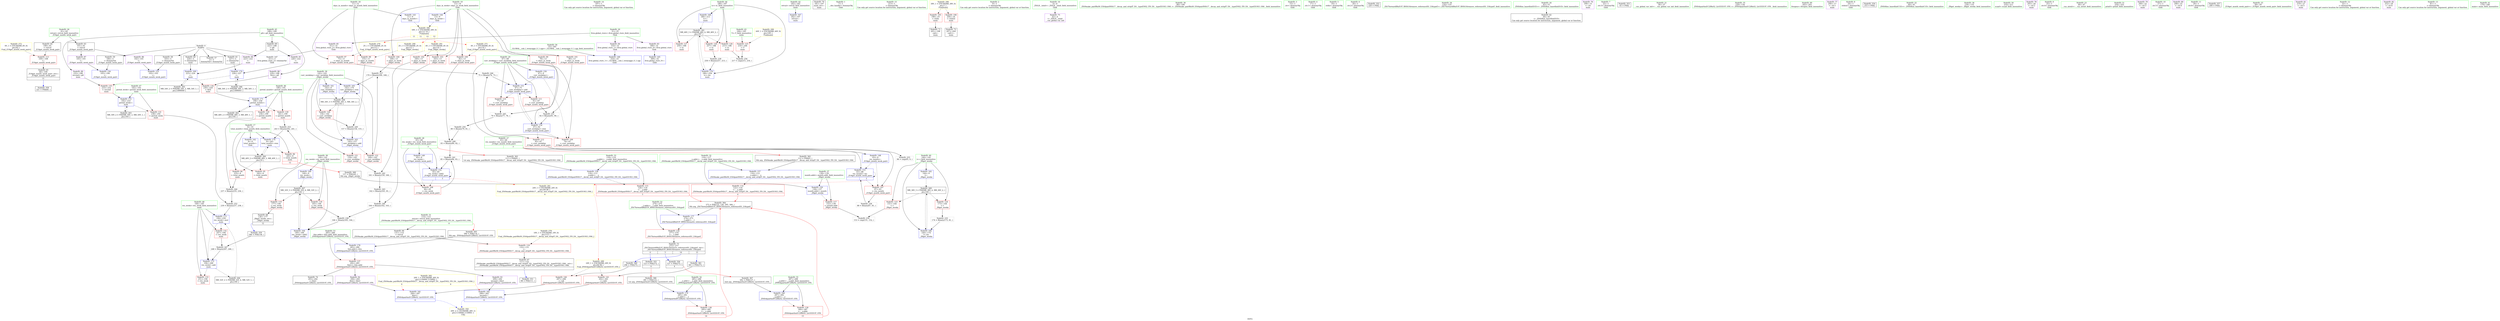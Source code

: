 digraph "SVFG" {
	label="SVFG";

	Node0x564a2f333be0 [shape=record,color=grey,label="{NodeID: 0\nNullPtr}"];
	Node0x564a2f333be0 -> Node0x564a2f354450[style=solid];
	Node0x564a2f333be0 -> Node0x564a2f354550[style=solid];
	Node0x564a2f333be0 -> Node0x564a2f354620[style=solid];
	Node0x564a2f333be0 -> Node0x564a2f3546f0[style=solid];
	Node0x564a2f333be0 -> Node0x564a2f3547c0[style=solid];
	Node0x564a2f333be0 -> Node0x564a2f359f70[style=solid];
	Node0x564a2f36c3c0 [shape=record,color=black,label="{NodeID: 263\nMR_50V_2 = PHI(MR_50V_3, MR_50V_1, )\npts\{193 \}\n}"];
	Node0x564a2f36c3c0 -> Node0x564a2f35b3f0[style=dashed];
	Node0x564a2f35ba70 [shape=record,color=blue,label="{NodeID: 180\n287\<--282\n__y.addr\<--__y\n_ZNSt4pairIxxEC2IRxS2_Lb1EEEOT_OT0_\n}"];
	Node0x564a2f35ba70 -> Node0x564a2f359800[style=dashed];
	Node0x564a2f352cf0 [shape=record,color=red,label="{NodeID: 97\n73\<--11\n\<--days_in_month\n_Z19get_month_week_pairv\n}"];
	Node0x564a2f352cf0 -> Node0x564a2f360c10[style=solid];
	Node0x564a2f350d50 [shape=record,color=green,label="{NodeID: 14\n197\<--1\n\<--dummyObj\nCan only get source location for instruction, argument, global var or function.}"];
	Node0x564a2f383750 [shape=record,color=black,label="{NodeID: 360\n296 = PHI(272, )\n}"];
	Node0x564a2f383750 -> Node0x564a2f3598d0[style=solid];
	Node0x564a2f353850 [shape=record,color=red,label="{NodeID: 111\n91\<--67\n\<--curr_weekday\n_Z19get_month_week_pairv\n}"];
	Node0x564a2f353850 -> Node0x564a2f361390[style=solid];
	Node0x564a2f351af0 [shape=record,color=green,label="{NodeID: 28\n65\<--66\nres_week\<--res_week_field_insensitive\n_Z19get_month_week_pairv\n|{|<s3>3}}"];
	Node0x564a2f351af0 -> Node0x564a2f3535e0[style=solid];
	Node0x564a2f351af0 -> Node0x564a2f35a140[style=solid];
	Node0x564a2f351af0 -> Node0x564a2f35a3b0[style=solid];
	Node0x564a2f351af0:s3 -> Node0x564a2f383b10[style=solid,color=red];
	Node0x564a2f370ad0 [shape=record,color=yellow,style=double,label="{NodeID: 291\n4V_1 = ENCHI(MR_4V_0)\npts\{14 \}\nFun[_Z8get_weekx]}"];
	Node0x564a2f370ad0 -> Node0x564a2f353100[style=dashed];
	Node0x564a2f370ad0 -> Node0x564a2f3531d0[style=dashed];
	Node0x564a2f370ad0 -> Node0x564a2f3532a0[style=dashed];
	Node0x564a2f358ca0 [shape=record,color=red,label="{NodeID: 125\n216\<--184\n\<--T\nmain\n}"];
	Node0x564a2f358ca0 -> Node0x564a2f361b10[style=solid];
	Node0x564a2f352740 [shape=record,color=green,label="{NodeID: 42\n182\<--183\nretval\<--retval_field_insensitive\nmain\n}"];
	Node0x564a2f352740 -> Node0x564a2f35afe0[style=solid];
	Node0x564a2f359800 [shape=record,color=red,label="{NodeID: 139\n300\<--287\n\<--__y.addr\n_ZNSt4pairIxxEC2IRxS2_Lb1EEEOT_OT0_\n|{<s0>15}}"];
	Node0x564a2f359800:s0 -> Node0x564a2f383c50[style=solid,color=red];
	Node0x564a2f354350 [shape=record,color=green,label="{NodeID: 56\n33\<--305\n_GLOBAL__sub_I_wooyaggo_0_1.cpp\<--_GLOBAL__sub_I_wooyaggo_0_1.cpp_field_insensitive\n}"];
	Node0x564a2f354350 -> Node0x564a2f359e70[style=solid];
	Node0x564a2f35fd10 [shape=record,color=grey,label="{NodeID: 236\n88 = Binary(87, 81, )\n}"];
	Node0x564a2f35fd10 -> Node0x564a2f35a480[style=solid];
	Node0x564a2f35a480 [shape=record,color=blue,label="{NodeID: 153\n63\<--88\nres_month\<--inc\n_Z19get_month_week_pairv\n|{|<s2>3}}"];
	Node0x564a2f35a480 -> Node0x564a2f353510[style=dashed];
	Node0x564a2f35a480 -> Node0x564a2f35a480[style=dashed];
	Node0x564a2f35a480:s2 -> Node0x564a2f370180[style=dashed,color=red];
	Node0x564a2f354f40 [shape=record,color=black,label="{NodeID: 70\n181\<--197\nmain_ret\<--\nmain\n}"];
	Node0x564a2f361210 [shape=record,color=grey,label="{NodeID: 250\n80 = Binary(79, 81, )\n}"];
	Node0x564a2f361210 -> Node0x564a2f360f10[style=solid];
	Node0x564a2f35afe0 [shape=record,color=blue,label="{NodeID: 167\n182\<--197\nretval\<--\nmain\n}"];
	Node0x564a2f355ad0 [shape=record,color=purple,label="{NodeID: 84\n310\<--31\nllvm.global_ctors_1\<--llvm.global_ctors\nGlob }"];
	Node0x564a2f355ad0 -> Node0x564a2f359e70[style=solid];
	Node0x564a2f342770 [shape=record,color=green,label="{NodeID: 1\n7\<--1\n__dso_handle\<--dummyObj\nGlob }"];
	Node0x564a2f36c8c0 [shape=record,color=black,label="{NodeID: 264\nMR_52V_2 = PHI(MR_52V_4, MR_52V_1, )\npts\{195 \}\n}"];
	Node0x564a2f36c8c0 -> Node0x564a2f35b4c0[style=dashed];
	Node0x564a2f35bb40 [shape=record,color=blue,label="{NodeID: 181\n294\<--297\nfirst\<--\n_ZNSt4pairIxxEC2IRxS2_Lb1EEEOT_OT0_\n|{<s0>6}}"];
	Node0x564a2f35bb40:s0 -> Node0x564a2f374bd0[style=dashed,color=blue];
	Node0x564a2f352dc0 [shape=record,color=red,label="{NodeID: 98\n155\<--11\n\<--days_in_month\n_Z8get_weekx\n}"];
	Node0x564a2f352dc0 -> Node0x564a2f361090[style=solid];
	Node0x564a2f350e50 [shape=record,color=green,label="{NodeID: 15\n213\<--1\n\<--dummyObj\nCan only get source location for instruction, argument, global var or function.}"];
	Node0x564a2f383890 [shape=record,color=black,label="{NodeID: 361\n301 = PHI(272, )\n}"];
	Node0x564a2f383890 -> Node0x564a2f3599a0[style=solid];
	Node0x564a2f36feb0 [shape=record,color=yellow,style=double,label="{NodeID: 278\n18V_1 = ENCHI(MR_18V_0)\npts\{115 \}\nFun[_ZSt9make_pairIRxS0_ESt4pairINSt17__decay_and_stripIT_E6__typeENS2_IT0_E6__typeEEOS3_OS6_]}"];
	Node0x564a2f36feb0 -> Node0x564a2f358550[style=dashed];
	Node0x564a2f353920 [shape=record,color=red,label="{NodeID: 112\n95\<--67\n\<--curr_weekday\n_Z19get_month_week_pairv\n}"];
	Node0x564a2f353920 -> Node0x564a2f361990[style=solid];
	Node0x564a2f351bc0 [shape=record,color=green,label="{NodeID: 29\n67\<--68\ncurr_weekday\<--curr_weekday_field_insensitive\n_Z19get_month_week_pairv\n}"];
	Node0x564a2f351bc0 -> Node0x564a2f3536b0[style=solid];
	Node0x564a2f351bc0 -> Node0x564a2f353780[style=solid];
	Node0x564a2f351bc0 -> Node0x564a2f353850[style=solid];
	Node0x564a2f351bc0 -> Node0x564a2f353920[style=solid];
	Node0x564a2f351bc0 -> Node0x564a2f35a210[style=solid];
	Node0x564a2f351bc0 -> Node0x564a2f35a2e0[style=solid];
	Node0x564a2f351bc0 -> Node0x564a2f35a550[style=solid];
	Node0x564a2f358d70 [shape=record,color=red,label="{NodeID: 126\n215\<--186\n\<--tc\nmain\n}"];
	Node0x564a2f358d70 -> Node0x564a2f361b10[style=solid];
	Node0x564a2f352810 [shape=record,color=green,label="{NodeID: 43\n184\<--185\nT\<--T_field_insensitive\nmain\n}"];
	Node0x564a2f352810 -> Node0x564a2f358ca0[style=solid];
	Node0x564a2f371820 [shape=record,color=yellow,style=double,label="{NodeID: 306\n58V_1 = ENCHI(MR_58V_0)\npts\{12 14 \}\nFun[main]|{<s0>11|<s1>11|<s2>12|<s3>12}}"];
	Node0x564a2f371820:s0 -> Node0x564a2f208060[style=dashed,color=red];
	Node0x564a2f371820:s1 -> Node0x564a2f208110[style=dashed,color=red];
	Node0x564a2f371820:s2 -> Node0x564a2f3709c0[style=dashed,color=red];
	Node0x564a2f371820:s3 -> Node0x564a2f370ad0[style=dashed,color=red];
	Node0x564a2f3598d0 [shape=record,color=red,label="{NodeID: 140\n297\<--296\n\<--call\n_ZNSt4pairIxxEC2IRxS2_Lb1EEEOT_OT0_\n}"];
	Node0x564a2f3598d0 -> Node0x564a2f35bb40[style=solid];
	Node0x564a2f354450 [shape=record,color=black,label="{NodeID: 57\n2\<--3\ndummyVal\<--dummyVal\n}"];
	Node0x564a2f35fe90 [shape=record,color=grey,label="{NodeID: 237\n170 = Binary(169, 168, )\n}"];
	Node0x564a2f35fe90 -> Node0x564a2f35ae40[style=solid];
	Node0x564a2f35a550 [shape=record,color=blue,label="{NodeID: 154\n67\<--92\ncurr_weekday\<--rem\n_Z19get_month_week_pairv\n}"];
	Node0x564a2f35a550 -> Node0x564a2f3536b0[style=dashed];
	Node0x564a2f35a550 -> Node0x564a2f353920[style=dashed];
	Node0x564a2f35a550 -> Node0x564a2f35a2e0[style=dashed];
	Node0x564a2f355010 [shape=record,color=black,label="{NodeID: 71\n201\<--198\ncall\<--\nmain\n}"];
	Node0x564a2f361390 [shape=record,color=grey,label="{NodeID: 251\n92 = Binary(91, 90, )\n}"];
	Node0x564a2f361390 -> Node0x564a2f35a550[style=solid];
	Node0x564a2f35b0b0 [shape=record,color=blue,label="{NodeID: 168\n186\<--213\ntc\<--\nmain\n}"];
	Node0x564a2f35b0b0 -> Node0x564a2f36b9c0[style=dashed];
	Node0x564a2f355bd0 [shape=record,color=purple,label="{NodeID: 85\n311\<--31\nllvm.global_ctors_2\<--llvm.global_ctors\nGlob }"];
	Node0x564a2f355bd0 -> Node0x564a2f359f70[style=solid];
	Node0x564a2f342800 [shape=record,color=green,label="{NodeID: 2\n9\<--1\n\<--dummyObj\nCan only get source location for instruction, argument, global var or function.}"];
	Node0x564a2f36cdc0 [shape=record,color=black,label="{NodeID: 265\nMR_54V_2 = PHI(MR_54V_3, MR_54V_1, )\npts\{1890000 \}\n}"];
	Node0x564a2f36cdc0 -> Node0x564a2f35b180[style=dashed];
	Node0x564a2f35bc10 [shape=record,color=blue,label="{NodeID: 182\n299\<--302\nsecond\<--\n_ZNSt4pairIxxEC2IRxS2_Lb1EEEOT_OT0_\n|{<s0>6}}"];
	Node0x564a2f35bc10:s0 -> Node0x564a2f374bd0[style=dashed,color=blue];
	Node0x564a2f352e90 [shape=record,color=red,label="{NodeID: 99\n78\<--13\n\<--days_in_week\n_Z19get_month_week_pairv\n}"];
	Node0x564a2f352e90 -> Node0x564a2f360a90[style=solid];
	Node0x564a2f350f50 [shape=record,color=green,label="{NodeID: 16\n4\<--6\n_ZStL8__ioinit\<--_ZStL8__ioinit_field_insensitive\nGlob }"];
	Node0x564a2f350f50 -> Node0x564a2f355350[style=solid];
	Node0x564a2f3839d0 [shape=record,color=black,label="{NodeID: 362\n112 = PHI(63, )\n0th arg _ZSt9make_pairIRxS0_ESt4pairINSt17__decay_and_stripIT_E6__typeENS2_IT0_E6__typeEEOS3_OS6_ }"];
	Node0x564a2f3839d0 -> Node0x564a2f35a7c0[style=solid];
	Node0x564a2f3539f0 [shape=record,color=red,label="{NodeID: 113\n109\<--108\n\<--\n_Z19get_month_week_pairv\n}"];
	Node0x564a2f3539f0 -> Node0x564a2f354b30[style=solid];
	Node0x564a2f351c90 [shape=record,color=green,label="{NodeID: 30\n99\<--100\n_ZSt9make_pairIRxS0_ESt4pairINSt17__decay_and_stripIT_E6__typeENS2_IT0_E6__typeEEOS3_OS6_\<--_ZSt9make_pairIRxS0_ESt4pairINSt17__decay_and_stripIT_E6__typeENS2_IT0_E6__typeEEOS3_OS6__field_insensitive\n}"];
	Node0x564a2f358e40 [shape=record,color=red,label="{NodeID: 127\n250\<--186\n\<--tc\nmain\n}"];
	Node0x564a2f3528e0 [shape=record,color=green,label="{NodeID: 44\n186\<--187\ntc\<--tc_field_insensitive\nmain\n}"];
	Node0x564a2f3528e0 -> Node0x564a2f358d70[style=solid];
	Node0x564a2f3528e0 -> Node0x564a2f358e40[style=solid];
	Node0x564a2f3528e0 -> Node0x564a2f358f10[style=solid];
	Node0x564a2f3528e0 -> Node0x564a2f35b0b0[style=solid];
	Node0x564a2f3528e0 -> Node0x564a2f35b730[style=solid];
	Node0x564a2f3599a0 [shape=record,color=red,label="{NodeID: 141\n302\<--301\n\<--call2\n_ZNSt4pairIxxEC2IRxS2_Lb1EEEOT_OT0_\n}"];
	Node0x564a2f3599a0 -> Node0x564a2f35bc10[style=solid];
	Node0x564a2f354550 [shape=record,color=black,label="{NodeID: 58\n103\<--3\n\<--dummyVal\n_Z19get_month_week_pairv\n}"];
	Node0x564a2f354550 -> Node0x564a2f35a620[style=solid];
	Node0x564a2f360010 [shape=record,color=grey,label="{NodeID: 238\n166 = Binary(165, 164, )\n}"];
	Node0x564a2f360010 -> Node0x564a2f35ad70[style=solid];
	Node0x564a2f35a620 [shape=record,color=blue,label="{NodeID: 155\n102\<--103\n\<--\n_Z19get_month_week_pairv\n}"];
	Node0x564a2f3550e0 [shape=record,color=black,label="{NodeID: 72\n207\<--204\ncall1\<--\nmain\n}"];
	Node0x564a2f361510 [shape=record,color=grey,label="{NodeID: 252\n239 = Binary(237, 238, )\n}"];
	Node0x564a2f361510 -> Node0x564a2f35b4c0[style=solid];
	Node0x564a2f35b180 [shape=record,color=blue,label="{NodeID: 169\n223\<--224\n\<--\nmain\n}"];
	Node0x564a2f35b180 -> Node0x564a2f3593f0[style=dashed];
	Node0x564a2f35b180 -> Node0x564a2f36cdc0[style=dashed];
	Node0x564a2f355cd0 [shape=record,color=purple,label="{NodeID: 86\n102\<--101\n\<--\n_Z19get_month_week_pairv\n}"];
	Node0x564a2f355cd0 -> Node0x564a2f35a620[style=solid];
	Node0x564a2f342430 [shape=record,color=green,label="{NodeID: 3\n15\<--1\n.str\<--dummyObj\nGlob }"];
	Node0x564a2f36d2c0 [shape=record,color=black,label="{NodeID: 266\nMR_56V_2 = PHI(MR_56V_3, MR_56V_1, )\npts\{1890001 \}\n}"];
	Node0x564a2f36d2c0 -> Node0x564a2f35b250[style=dashed];
	Node0x564a2f352f60 [shape=record,color=red,label="{NodeID: 100\n82\<--13\n\<--days_in_week\n_Z19get_month_week_pairv\n}"];
	Node0x564a2f352f60 -> Node0x564a2f360f10[style=solid];
	Node0x564a2f351050 [shape=record,color=green,label="{NodeID: 17\n8\<--10\ntotal_month\<--total_month_field_insensitive\nGlob }"];
	Node0x564a2f351050 -> Node0x564a2f356350[style=solid];
	Node0x564a2f351050 -> Node0x564a2f356420[style=solid];
	Node0x564a2f351050 -> Node0x564a2f352c20[style=solid];
	Node0x564a2f351050 -> Node0x564a2f359a70[style=solid];
	Node0x564a2f351050 -> Node0x564a2f35b590[style=solid];
	Node0x564a2f383b10 [shape=record,color=black,label="{NodeID: 363\n113 = PHI(65, )\n1st arg _ZSt9make_pairIRxS0_ESt4pairINSt17__decay_and_stripIT_E6__typeENS2_IT0_E6__typeEEOS3_OS6_ }"];
	Node0x564a2f383b10 -> Node0x564a2f35a890[style=solid];
	Node0x564a2f353ac0 [shape=record,color=red,label="{NodeID: 114\n122\<--116\n\<--__x.addr\n_ZSt9make_pairIRxS0_ESt4pairINSt17__decay_and_stripIT_E6__typeENS2_IT0_E6__typeEEOS3_OS6_\n|{<s0>4}}"];
	Node0x564a2f353ac0:s0 -> Node0x564a2f383c50[style=solid,color=red];
	Node0x564a2f351d90 [shape=record,color=green,label="{NodeID: 31\n114\<--115\nretval\<--retval_field_insensitive\n_ZSt9make_pairIRxS0_ESt4pairINSt17__decay_and_stripIT_E6__typeENS2_IT0_E6__typeEEOS3_OS6_\n|{|<s1>6}}"];
	Node0x564a2f351d90 -> Node0x564a2f354c00[style=solid];
	Node0x564a2f351d90:s1 -> Node0x564a2f384000[style=solid,color=red];
	Node0x564a2f358f10 [shape=record,color=red,label="{NodeID: 128\n257\<--186\n\<--tc\nmain\n}"];
	Node0x564a2f358f10 -> Node0x564a2f360190[style=solid];
	Node0x564a2f3529b0 [shape=record,color=green,label="{NodeID: 45\n188\<--189\npll\<--pll_field_insensitive\nmain\n}"];
	Node0x564a2f3529b0 -> Node0x564a2f354e70[style=solid];
	Node0x564a2f3529b0 -> Node0x564a2f355e70[style=solid];
	Node0x564a2f3529b0 -> Node0x564a2f355f40[style=solid];
	Node0x564a2f359a70 [shape=record,color=blue,label="{NodeID: 142\n8\<--9\ntotal_month\<--\nGlob }"];
	Node0x564a2f359a70 -> Node0x564a2f36b4c0[style=dashed];
	Node0x564a2f354620 [shape=record,color=black,label="{NodeID: 59\n106\<--3\n\<--dummyVal\n_Z19get_month_week_pairv\n}"];
	Node0x564a2f354620 -> Node0x564a2f35a6f0[style=solid];
	Node0x564a2f360190 [shape=record,color=grey,label="{NodeID: 239\n258 = Binary(257, 213, )\n}"];
	Node0x564a2f360190 -> Node0x564a2f35b730[style=solid];
	Node0x564a2f35a6f0 [shape=record,color=blue,label="{NodeID: 156\n105\<--106\n\<--\n_Z19get_month_week_pairv\n}"];
	Node0x564a2f3551b0 [shape=record,color=black,label="{NodeID: 73\n272\<--277\n_ZSt7forwardIRxEOT_RNSt16remove_referenceIS1_E4typeE_ret\<--\n_ZSt7forwardIRxEOT_RNSt16remove_referenceIS1_E4typeE\n|{<s0>4|<s1>5|<s2>14|<s3>15}}"];
	Node0x564a2f3551b0:s0 -> Node0x564a2f3830a0[style=solid,color=blue];
	Node0x564a2f3551b0:s1 -> Node0x564a2f383290[style=solid,color=blue];
	Node0x564a2f3551b0:s2 -> Node0x564a2f383750[style=solid,color=blue];
	Node0x564a2f3551b0:s3 -> Node0x564a2f383890[style=solid,color=blue];
	Node0x564a2f361690 [shape=record,color=grey,label="{NodeID: 253\n243 = Binary(242, 241, )\n}"];
	Node0x564a2f361690 -> Node0x564a2f35b590[style=solid];
	Node0x564a2f35b250 [shape=record,color=blue,label="{NodeID: 170\n226\<--227\n\<--\nmain\n}"];
	Node0x564a2f35b250 -> Node0x564a2f3594c0[style=dashed];
	Node0x564a2f35b250 -> Node0x564a2f36d2c0[style=dashed];
	Node0x564a2f355da0 [shape=record,color=purple,label="{NodeID: 87\n105\<--101\n\<--\n_Z19get_month_week_pairv\n}"];
	Node0x564a2f355da0 -> Node0x564a2f35a6f0[style=solid];
	Node0x564a2f3424c0 [shape=record,color=green,label="{NodeID: 4\n17\<--1\n.str.1\<--dummyObj\nGlob }"];
	Node0x564a2f374bd0 [shape=record,color=yellow,style=double,label="{NodeID: 350\n26V_2 = CSCHI(MR_26V_1)\npts\{1150000 1150001 \}\nCS[]}"];
	Node0x564a2f36d7c0 [shape=record,color=black,label="{NodeID: 267\nMR_32V_3 = PHI(MR_32V_4, MR_32V_2, )\npts\{141 \}\n}"];
	Node0x564a2f36d7c0 -> Node0x564a2f3586f0[style=dashed];
	Node0x564a2f36d7c0 -> Node0x564a2f3587c0[style=dashed];
	Node0x564a2f36d7c0 -> Node0x564a2f35ad70[style=dashed];
	Node0x564a2f353030 [shape=record,color=red,label="{NodeID: 101\n90\<--13\n\<--days_in_week\n_Z19get_month_week_pairv\n}"];
	Node0x564a2f353030 -> Node0x564a2f361390[style=solid];
	Node0x564a2f351150 [shape=record,color=green,label="{NodeID: 18\n11\<--12\ndays_in_month\<--days_in_month_field_insensitive\nGlob }"];
	Node0x564a2f351150 -> Node0x564a2f352cf0[style=solid];
	Node0x564a2f351150 -> Node0x564a2f352dc0[style=solid];
	Node0x564a2f351150 -> Node0x564a2f359b70[style=solid];
	Node0x564a2f383c50 [shape=record,color=black,label="{NodeID: 364\n273 = PHI(122, 126, 295, 300, )\n0th arg _ZSt7forwardIRxEOT_RNSt16remove_referenceIS1_E4typeE }"];
	Node0x564a2f383c50 -> Node0x564a2f35b800[style=solid];
	Node0x564a2f370180 [shape=record,color=yellow,style=double,label="{NodeID: 281\n24V_1 = ENCHI(MR_24V_0)\npts\{64 66 \}\nFun[_ZSt9make_pairIRxS0_ESt4pairINSt17__decay_and_stripIT_E6__typeENS2_IT0_E6__typeEEOS3_OS6_]|{<s0>6}}"];
	Node0x564a2f370180:s0 -> Node0x564a2f3708e0[style=dashed,color=red];
	Node0x564a2f353b90 [shape=record,color=red,label="{NodeID: 115\n126\<--118\n\<--__y.addr\n_ZSt9make_pairIRxS0_ESt4pairINSt17__decay_and_stripIT_E6__typeENS2_IT0_E6__typeEEOS3_OS6_\n|{<s0>5}}"];
	Node0x564a2f353b90:s0 -> Node0x564a2f383c50[style=solid,color=red];
	Node0x564a2f351e60 [shape=record,color=green,label="{NodeID: 32\n116\<--117\n__x.addr\<--__x.addr_field_insensitive\n_ZSt9make_pairIRxS0_ESt4pairINSt17__decay_and_stripIT_E6__typeENS2_IT0_E6__typeEEOS3_OS6_\n}"];
	Node0x564a2f351e60 -> Node0x564a2f353ac0[style=solid];
	Node0x564a2f351e60 -> Node0x564a2f35a7c0[style=solid];
	Node0x564a2f358fe0 [shape=record,color=red,label="{NodeID: 129\n236\<--190\n\<--period_month\nmain\n}"];
	Node0x564a2f358fe0 -> Node0x564a2f360910[style=solid];
	Node0x564a2f352a80 [shape=record,color=green,label="{NodeID: 46\n190\<--191\nperiod_month\<--period_month_field_insensitive\nmain\n}"];
	Node0x564a2f352a80 -> Node0x564a2f358fe0[style=solid];
	Node0x564a2f352a80 -> Node0x564a2f3590b0[style=solid];
	Node0x564a2f352a80 -> Node0x564a2f35b320[style=solid];
	Node0x564a2f359b70 [shape=record,color=blue,label="{NodeID: 143\n11\<--9\ndays_in_month\<--\nGlob }"];
	Node0x564a2f359b70 -> Node0x564a2f371820[style=dashed];
	Node0x564a2f3546f0 [shape=record,color=black,label="{NodeID: 60\n224\<--3\n\<--dummyVal\nmain\n}"];
	Node0x564a2f3546f0 -> Node0x564a2f35b180[style=solid];
	Node0x564a2f360310 [shape=record,color=grey,label="{NodeID: 240\n164 = Binary(162, 163, )\n}"];
	Node0x564a2f360310 -> Node0x564a2f360010[style=solid];
	Node0x564a2f35a7c0 [shape=record,color=blue,label="{NodeID: 157\n116\<--112\n__x.addr\<--__x\n_ZSt9make_pairIRxS0_ESt4pairINSt17__decay_and_stripIT_E6__typeENS2_IT0_E6__typeEEOS3_OS6_\n}"];
	Node0x564a2f35a7c0 -> Node0x564a2f353ac0[style=dashed];
	Node0x564a2f355280 [shape=record,color=black,label="{NodeID: 74\n293\<--292\n\<--this1\n_ZNSt4pairIxxEC2IRxS2_Lb1EEEOT_OT0_\n}"];
	Node0x564a2f361810 [shape=record,color=grey,label="{NodeID: 254\n153 = cmp(151, 152, )\n}"];
	Node0x564a2f35b320 [shape=record,color=blue,label="{NodeID: 171\n190\<--230\nperiod_month\<--\nmain\n}"];
	Node0x564a2f35b320 -> Node0x564a2f358fe0[style=dashed];
	Node0x564a2f35b320 -> Node0x564a2f3590b0[style=dashed];
	Node0x564a2f35b320 -> Node0x564a2f36bec0[style=dashed];
	Node0x564a2f355e70 [shape=record,color=purple,label="{NodeID: 88\n229\<--188\nfirst\<--pll\nmain\n}"];
	Node0x564a2f355e70 -> Node0x564a2f3593f0[style=solid];
	Node0x564a2f34ff40 [shape=record,color=green,label="{NodeID: 5\n19\<--1\nstdin\<--dummyObj\nGlob }"];
	Node0x564a2f381500 [shape=record,color=black,label="{NodeID: 351\n98 = PHI(111, )\n}"];
	Node0x564a2f36dcc0 [shape=record,color=black,label="{NodeID: 268\nMR_34V_3 = PHI(MR_34V_5, MR_34V_2, )\npts\{143 \}\n}"];
	Node0x564a2f36dcc0 -> Node0x564a2f358890[style=dashed];
	Node0x564a2f36dcc0 -> Node0x564a2f35aca0[style=dashed];
	Node0x564a2f353100 [shape=record,color=red,label="{NodeID: 102\n160\<--13\n\<--days_in_week\n_Z8get_weekx\n}"];
	Node0x564a2f353100 -> Node0x564a2f360610[style=solid];
	Node0x564a2f351250 [shape=record,color=green,label="{NodeID: 19\n13\<--14\ndays_in_week\<--days_in_week_field_insensitive\nGlob }"];
	Node0x564a2f351250 -> Node0x564a2f352e90[style=solid];
	Node0x564a2f351250 -> Node0x564a2f352f60[style=solid];
	Node0x564a2f351250 -> Node0x564a2f353030[style=solid];
	Node0x564a2f351250 -> Node0x564a2f353100[style=solid];
	Node0x564a2f351250 -> Node0x564a2f3531d0[style=solid];
	Node0x564a2f351250 -> Node0x564a2f3532a0[style=solid];
	Node0x564a2f351250 -> Node0x564a2f359c70[style=solid];
	Node0x564a2f384000 [shape=record,color=black,label="{NodeID: 365\n280 = PHI(114, )\n0th arg _ZNSt4pairIxxEC2IRxS2_Lb1EEEOT_OT0_ }"];
	Node0x564a2f384000 -> Node0x564a2f35b8d0[style=solid];
	Node0x564a2f370260 [shape=record,color=yellow,style=double,label="{NodeID: 282\n26V_1 = ENCHI(MR_26V_0)\npts\{1150000 1150001 \}\nFun[_ZSt9make_pairIRxS0_ESt4pairINSt17__decay_and_stripIT_E6__typeENS2_IT0_E6__typeEEOS3_OS6_]|{<s0>6|<s1>6}}"];
	Node0x564a2f370260:s0 -> Node0x564a2f35bb40[style=dashed,color=red];
	Node0x564a2f370260:s1 -> Node0x564a2f35bc10[style=dashed,color=red];
	Node0x564a2f358550 [shape=record,color=red,label="{NodeID: 116\n132\<--131\n\<--\n_ZSt9make_pairIRxS0_ESt4pairINSt17__decay_and_stripIT_E6__typeENS2_IT0_E6__typeEEOS3_OS6_\n}"];
	Node0x564a2f358550 -> Node0x564a2f354cd0[style=solid];
	Node0x564a2f351f30 [shape=record,color=green,label="{NodeID: 33\n118\<--119\n__y.addr\<--__y.addr_field_insensitive\n_ZSt9make_pairIRxS0_ESt4pairINSt17__decay_and_stripIT_E6__typeENS2_IT0_E6__typeEEOS3_OS6_\n}"];
	Node0x564a2f351f30 -> Node0x564a2f353b90[style=solid];
	Node0x564a2f351f30 -> Node0x564a2f35a890[style=solid];
	Node0x564a2f370f30 [shape=record,color=yellow,style=double,label="{NodeID: 296\n38V_1 = ENCHI(MR_38V_0)\npts\{1 \}\nFun[main]}"];
	Node0x564a2f370f30 -> Node0x564a2f353370[style=dashed];
	Node0x564a2f370f30 -> Node0x564a2f353440[style=dashed];
	Node0x564a2f3590b0 [shape=record,color=red,label="{NodeID: 130\n241\<--190\n\<--period_month\nmain\n}"];
	Node0x564a2f3590b0 -> Node0x564a2f361690[style=solid];
	Node0x564a2f352b50 [shape=record,color=green,label="{NodeID: 47\n192\<--193\nperiod_week\<--period_week_field_insensitive\nmain\n}"];
	Node0x564a2f352b50 -> Node0x564a2f359180[style=solid];
	Node0x564a2f352b50 -> Node0x564a2f35b3f0[style=solid];
	Node0x564a2f359c70 [shape=record,color=blue,label="{NodeID: 144\n13\<--9\ndays_in_week\<--\nGlob }"];
	Node0x564a2f359c70 -> Node0x564a2f371820[style=dashed];
	Node0x564a2f3547c0 [shape=record,color=black,label="{NodeID: 61\n227\<--3\n\<--dummyVal\nmain\n}"];
	Node0x564a2f3547c0 -> Node0x564a2f35b250[style=solid];
	Node0x564a2f360490 [shape=record,color=grey,label="{NodeID: 241\n85 = Binary(84, 83, )\n}"];
	Node0x564a2f360490 -> Node0x564a2f35a3b0[style=solid];
	Node0x564a2f35a890 [shape=record,color=blue,label="{NodeID: 158\n118\<--113\n__y.addr\<--__y\n_ZSt9make_pairIRxS0_ESt4pairINSt17__decay_and_stripIT_E6__typeENS2_IT0_E6__typeEEOS3_OS6_\n}"];
	Node0x564a2f35a890 -> Node0x564a2f353b90[style=dashed];
	Node0x564a2f355350 [shape=record,color=purple,label="{NodeID: 75\n42\<--4\n\<--_ZStL8__ioinit\n__cxx_global_var_init\n}"];
	Node0x564a2f361990 [shape=record,color=grey,label="{NodeID: 255\n96 = cmp(95, 9, )\n}"];
	Node0x564a2f35b3f0 [shape=record,color=blue,label="{NodeID: 172\n192\<--233\nperiod_week\<--\nmain\n}"];
	Node0x564a2f35b3f0 -> Node0x564a2f359180[style=dashed];
	Node0x564a2f35b3f0 -> Node0x564a2f36c3c0[style=dashed];
	Node0x564a2f355f40 [shape=record,color=purple,label="{NodeID: 89\n232\<--188\nsecond\<--pll\nmain\n}"];
	Node0x564a2f355f40 -> Node0x564a2f3594c0[style=solid];
	Node0x564a2f34ffd0 [shape=record,color=green,label="{NodeID: 6\n20\<--1\n.str.2\<--dummyObj\nGlob }"];
	Node0x564a2f382c70 [shape=record,color=black,label="{NodeID: 352\n220 = PHI()\n}"];
	Node0x564a2f36e1c0 [shape=record,color=black,label="{NodeID: 269\nMR_36V_3 = PHI(MR_36V_4, MR_36V_2, )\npts\{145 \}\n}"];
	Node0x564a2f36e1c0 -> Node0x564a2f358b00[style=dashed];
	Node0x564a2f36e1c0 -> Node0x564a2f358bd0[style=dashed];
	Node0x564a2f36e1c0 -> Node0x564a2f35af10[style=dashed];
	Node0x564a2f3531d0 [shape=record,color=red,label="{NodeID: 103\n163\<--13\n\<--days_in_week\n_Z8get_weekx\n}"];
	Node0x564a2f3531d0 -> Node0x564a2f360310[style=solid];
	Node0x564a2f351350 [shape=record,color=green,label="{NodeID: 20\n31\<--35\nllvm.global_ctors\<--llvm.global_ctors_field_insensitive\nGlob }"];
	Node0x564a2f351350 -> Node0x564a2f3559d0[style=solid];
	Node0x564a2f351350 -> Node0x564a2f355ad0[style=solid];
	Node0x564a2f351350 -> Node0x564a2f355bd0[style=solid];
	Node0x564a2f384110 [shape=record,color=black,label="{NodeID: 366\n281 = PHI(123, )\n1st arg _ZNSt4pairIxxEC2IRxS2_Lb1EEEOT_OT0_ }"];
	Node0x564a2f384110 -> Node0x564a2f35b9a0[style=solid];
	Node0x564a2f358620 [shape=record,color=red,label="{NodeID: 117\n152\<--138\n\<--month.addr\n_Z8get_weekx\n}"];
	Node0x564a2f358620 -> Node0x564a2f361810[style=solid];
	Node0x564a2f352000 [shape=record,color=green,label="{NodeID: 34\n124\<--125\n_ZSt7forwardIRxEOT_RNSt16remove_referenceIS1_E4typeE\<--_ZSt7forwardIRxEOT_RNSt16remove_referenceIS1_E4typeE_field_insensitive\n}"];
	Node0x564a2f359180 [shape=record,color=red,label="{NodeID: 131\n238\<--192\n\<--period_week\nmain\n}"];
	Node0x564a2f359180 -> Node0x564a2f361510[style=solid];
	Node0x564a2f353c40 [shape=record,color=green,label="{NodeID: 48\n194\<--195\nres_week\<--res_week_field_insensitive\nmain\n}"];
	Node0x564a2f353c40 -> Node0x564a2f359250[style=solid];
	Node0x564a2f353c40 -> Node0x564a2f359320[style=solid];
	Node0x564a2f353c40 -> Node0x564a2f35b4c0[style=solid];
	Node0x564a2f353c40 -> Node0x564a2f35b660[style=solid];
	Node0x564a2f359d70 [shape=record,color=blue,label="{NodeID: 145\n309\<--32\nllvm.global_ctors_0\<--\nGlob }"];
	Node0x564a2f354890 [shape=record,color=black,label="{NodeID: 62\n44\<--45\n\<--_ZNSt8ios_base4InitD1Ev\nCan only get source location for instruction, argument, global var or function.}"];
	Node0x564a2f360610 [shape=record,color=grey,label="{NodeID: 242\n161 = Binary(159, 160, )\n}"];
	Node0x564a2f360610 -> Node0x564a2f360790[style=solid];
	Node0x564a2f35a960 [shape=record,color=blue,label="{NodeID: 159\n138\<--137\nmonth.addr\<--month\n_Z8get_weekx\n}"];
	Node0x564a2f35a960 -> Node0x564a2f358620[style=dashed];
	Node0x564a2f355420 [shape=record,color=purple,label="{NodeID: 76\n199\<--15\n\<--.str\nmain\n}"];
	Node0x564a2f361b10 [shape=record,color=grey,label="{NodeID: 256\n217 = cmp(215, 216, )\n}"];
	Node0x564a2f35b4c0 [shape=record,color=blue,label="{NodeID: 173\n194\<--239\nres_week\<--mul\nmain\n}"];
	Node0x564a2f35b4c0 -> Node0x564a2f359250[style=dashed];
	Node0x564a2f35b4c0 -> Node0x564a2f35b660[style=dashed];
	Node0x564a2f356010 [shape=record,color=purple,label="{NodeID: 90\n223\<--222\n\<--\nmain\n}"];
	Node0x564a2f356010 -> Node0x564a2f35b180[style=solid];
	Node0x564a2f350830 [shape=record,color=green,label="{NodeID: 7\n22\<--1\n.str.3\<--dummyObj\nGlob }"];
	Node0x564a2f382d40 [shape=record,color=black,label="{NodeID: 353\n43 = PHI()\n}"];
	Node0x564a2f208060 [shape=record,color=yellow,style=double,label="{NodeID: 270\n2V_1 = ENCHI(MR_2V_0)\npts\{12 \}\nFun[_Z19get_month_week_pairv]}"];
	Node0x564a2f208060 -> Node0x564a2f352cf0[style=dashed];
	Node0x564a2f3532a0 [shape=record,color=red,label="{NodeID: 104\n168\<--13\n\<--days_in_week\n_Z8get_weekx\n}"];
	Node0x564a2f3532a0 -> Node0x564a2f35fe90[style=solid];
	Node0x564a2f351450 [shape=record,color=green,label="{NodeID: 21\n36\<--37\n__cxx_global_var_init\<--__cxx_global_var_init_field_insensitive\n}"];
	Node0x564a2f384220 [shape=record,color=black,label="{NodeID: 367\n282 = PHI(127, )\n2nd arg _ZNSt4pairIxxEC2IRxS2_Lb1EEEOT_OT0_ }"];
	Node0x564a2f384220 -> Node0x564a2f35ba70[style=solid];
	Node0x564a2f3586f0 [shape=record,color=red,label="{NodeID: 118\n165\<--140\n\<--res_week\n_Z8get_weekx\n}"];
	Node0x564a2f3586f0 -> Node0x564a2f360010[style=solid];
	Node0x564a2f352100 [shape=record,color=green,label="{NodeID: 35\n129\<--130\n_ZNSt4pairIxxEC2IRxS2_Lb1EEEOT_OT0_\<--_ZNSt4pairIxxEC2IRxS2_Lb1EEEOT_OT0__field_insensitive\n}"];
	Node0x564a2f359250 [shape=record,color=red,label="{NodeID: 132\n247\<--194\n\<--res_week\nmain\n}"];
	Node0x564a2f359250 -> Node0x564a2f360d90[style=solid];
	Node0x564a2f353d10 [shape=record,color=green,label="{NodeID: 49\n202\<--203\nfreopen\<--freopen_field_insensitive\n}"];
	Node0x564a2f359e70 [shape=record,color=blue,label="{NodeID: 146\n310\<--33\nllvm.global_ctors_1\<--_GLOBAL__sub_I_wooyaggo_0_1.cpp\nGlob }"];
	Node0x564a2f354990 [shape=record,color=black,label="{NodeID: 63\n101\<--61\n\<--retval\n_Z19get_month_week_pairv\n}"];
	Node0x564a2f354990 -> Node0x564a2f355cd0[style=solid];
	Node0x564a2f354990 -> Node0x564a2f355da0[style=solid];
	Node0x564a2f360790 [shape=record,color=grey,label="{NodeID: 243\n162 = Binary(161, 81, )\n}"];
	Node0x564a2f360790 -> Node0x564a2f360310[style=solid];
	Node0x564a2f35aa30 [shape=record,color=blue,label="{NodeID: 160\n140\<--9\nres_week\<--\n_Z8get_weekx\n}"];
	Node0x564a2f35aa30 -> Node0x564a2f36d7c0[style=dashed];
	Node0x564a2f3554f0 [shape=record,color=purple,label="{NodeID: 77\n200\<--17\n\<--.str.1\nmain\n}"];
	Node0x564a2f35b590 [shape=record,color=blue,label="{NodeID: 174\n8\<--243\ntotal_month\<--rem\nmain\n}"];
	Node0x564a2f35b590 -> Node0x564a2f352c20[style=dashed];
	Node0x564a2f35b590 -> Node0x564a2f36b4c0[style=dashed];
	Node0x564a2f3560e0 [shape=record,color=purple,label="{NodeID: 91\n226\<--222\n\<--\nmain\n}"];
	Node0x564a2f3560e0 -> Node0x564a2f35b250[style=solid];
	Node0x564a2f3508c0 [shape=record,color=green,label="{NodeID: 8\n24\<--1\nstdout\<--dummyObj\nGlob }"];
	Node0x564a2f382fd0 [shape=record,color=black,label="{NodeID: 354\n253 = PHI()\n}"];
	Node0x564a2f208110 [shape=record,color=yellow,style=double,label="{NodeID: 271\n4V_1 = ENCHI(MR_4V_0)\npts\{14 \}\nFun[_Z19get_month_week_pairv]}"];
	Node0x564a2f208110 -> Node0x564a2f352e90[style=dashed];
	Node0x564a2f208110 -> Node0x564a2f352f60[style=dashed];
	Node0x564a2f208110 -> Node0x564a2f353030[style=dashed];
	Node0x564a2f353370 [shape=record,color=red,label="{NodeID: 105\n198\<--19\n\<--stdin\nmain\n}"];
	Node0x564a2f353370 -> Node0x564a2f355010[style=solid];
	Node0x564a2f351550 [shape=record,color=green,label="{NodeID: 22\n40\<--41\n_ZNSt8ios_base4InitC1Ev\<--_ZNSt8ios_base4InitC1Ev_field_insensitive\n}"];
	Node0x564a2f384330 [shape=record,color=black,label="{NodeID: 368\n137 = PHI(245, )\n0th arg _Z8get_weekx }"];
	Node0x564a2f384330 -> Node0x564a2f35a960[style=solid];
	Node0x564a2f3587c0 [shape=record,color=red,label="{NodeID: 119\n177\<--140\n\<--res_week\n_Z8get_weekx\n}"];
	Node0x564a2f3587c0 -> Node0x564a2f354da0[style=solid];
	Node0x564a2f352200 [shape=record,color=green,label="{NodeID: 36\n134\<--135\n_Z8get_weekx\<--_Z8get_weekx_field_insensitive\n}"];
	Node0x564a2f371200 [shape=record,color=yellow,style=double,label="{NodeID: 299\n44V_1 = ENCHI(MR_44V_0)\npts\{185 \}\nFun[main]}"];
	Node0x564a2f371200 -> Node0x564a2f358ca0[style=dashed];
	Node0x564a2f359320 [shape=record,color=red,label="{NodeID: 133\n251\<--194\n\<--res_week\nmain\n}"];
	Node0x564a2f353e10 [shape=record,color=green,label="{NodeID: 50\n210\<--211\nscanf\<--scanf_field_insensitive\n}"];
	Node0x564a2f359f70 [shape=record,color=blue, style = dotted,label="{NodeID: 147\n311\<--3\nllvm.global_ctors_2\<--dummyVal\nGlob }"];
	Node0x564a2f354a60 [shape=record,color=black,label="{NodeID: 64\n108\<--61\n\<--retval\n_Z19get_month_week_pairv\n}"];
	Node0x564a2f354a60 -> Node0x564a2f3539f0[style=solid];
	Node0x564a2f360910 [shape=record,color=grey,label="{NodeID: 244\n237 = Binary(235, 236, )\n}"];
	Node0x564a2f360910 -> Node0x564a2f361510[style=solid];
	Node0x564a2f35ab00 [shape=record,color=blue,label="{NodeID: 161\n142\<--9\ncurr_weekday\<--\n_Z8get_weekx\n}"];
	Node0x564a2f35ab00 -> Node0x564a2f36dcc0[style=dashed];
	Node0x564a2f3555c0 [shape=record,color=purple,label="{NodeID: 78\n205\<--20\n\<--.str.2\nmain\n}"];
	Node0x564a2f35b660 [shape=record,color=blue,label="{NodeID: 175\n194\<--248\nres_week\<--add\nmain\n}"];
	Node0x564a2f35b660 -> Node0x564a2f359320[style=dashed];
	Node0x564a2f35b660 -> Node0x564a2f36c8c0[style=dashed];
	Node0x564a2f3561b0 [shape=record,color=purple,label="{NodeID: 92\n294\<--292\nfirst\<--this1\n_ZNSt4pairIxxEC2IRxS2_Lb1EEEOT_OT0_\n}"];
	Node0x564a2f3561b0 -> Node0x564a2f35bb40[style=solid];
	Node0x564a2f350950 [shape=record,color=green,label="{NodeID: 9\n25\<--1\n.str.4\<--dummyObj\nGlob }"];
	Node0x564a2f3830a0 [shape=record,color=black,label="{NodeID: 355\n123 = PHI(272, )\n|{<s0>6}}"];
	Node0x564a2f3830a0:s0 -> Node0x564a2f384110[style=solid,color=red];
	Node0x564a2f36f970 [shape=record,color=yellow,style=double,label="{NodeID: 272\n6V_1 = ENCHI(MR_6V_0)\npts\{62 \}\nFun[_Z19get_month_week_pairv]}"];
	Node0x564a2f36f970 -> Node0x564a2f3539f0[style=dashed];
	Node0x564a2f353440 [shape=record,color=red,label="{NodeID: 106\n204\<--24\n\<--stdout\nmain\n}"];
	Node0x564a2f353440 -> Node0x564a2f3550e0[style=solid];
	Node0x564a2f351650 [shape=record,color=green,label="{NodeID: 23\n46\<--47\n__cxa_atexit\<--__cxa_atexit_field_insensitive\n}"];
	Node0x564a2f358890 [shape=record,color=red,label="{NodeID: 120\n156\<--142\n\<--curr_weekday\n_Z8get_weekx\n}"];
	Node0x564a2f358890 -> Node0x564a2f361090[style=solid];
	Node0x564a2f352300 [shape=record,color=green,label="{NodeID: 37\n138\<--139\nmonth.addr\<--month.addr_field_insensitive\n_Z8get_weekx\n}"];
	Node0x564a2f352300 -> Node0x564a2f358620[style=solid];
	Node0x564a2f352300 -> Node0x564a2f35a960[style=solid];
	Node0x564a2f3593f0 [shape=record,color=red,label="{NodeID: 134\n230\<--229\n\<--first\nmain\n}"];
	Node0x564a2f3593f0 -> Node0x564a2f35b320[style=solid];
	Node0x564a2f353f10 [shape=record,color=green,label="{NodeID: 51\n254\<--255\nprintf\<--printf_field_insensitive\n}"];
	Node0x564a2f35a070 [shape=record,color=blue,label="{NodeID: 148\n63\<--9\nres_month\<--\n_Z19get_month_week_pairv\n}"];
	Node0x564a2f35a070 -> Node0x564a2f353510[style=dashed];
	Node0x564a2f35a070 -> Node0x564a2f35a480[style=dashed];
	Node0x564a2f354b30 [shape=record,color=black,label="{NodeID: 65\n60\<--109\n_Z19get_month_week_pairv_ret\<--\n_Z19get_month_week_pairv\n|{<s0>11}}"];
	Node0x564a2f354b30:s0 -> Node0x564a2f3834a0[style=solid,color=blue];
	Node0x564a2f360a90 [shape=record,color=grey,label="{NodeID: 245\n79 = Binary(77, 78, )\n}"];
	Node0x564a2f360a90 -> Node0x564a2f361210[style=solid];
	Node0x564a2f35abd0 [shape=record,color=blue,label="{NodeID: 162\n144\<--9\ni\<--\n_Z8get_weekx\n}"];
	Node0x564a2f35abd0 -> Node0x564a2f36e1c0[style=dashed];
	Node0x564a2f355690 [shape=record,color=purple,label="{NodeID: 79\n206\<--22\n\<--.str.3\nmain\n}"];
	Node0x564a2f35b730 [shape=record,color=blue,label="{NodeID: 176\n186\<--258\ntc\<--inc\nmain\n}"];
	Node0x564a2f35b730 -> Node0x564a2f36b9c0[style=dashed];
	Node0x564a2f356280 [shape=record,color=purple,label="{NodeID: 93\n299\<--292\nsecond\<--this1\n_ZNSt4pairIxxEC2IRxS2_Lb1EEEOT_OT0_\n}"];
	Node0x564a2f356280 -> Node0x564a2f35bc10[style=solid];
	Node0x564a2f3509e0 [shape=record,color=green,label="{NodeID: 10\n27\<--1\n.str.5\<--dummyObj\nGlob }"];
	Node0x564a2f383290 [shape=record,color=black,label="{NodeID: 356\n127 = PHI(272, )\n|{<s0>6}}"];
	Node0x564a2f383290:s0 -> Node0x564a2f384220[style=solid,color=red];
	Node0x564a2f353510 [shape=record,color=red,label="{NodeID: 107\n87\<--63\n\<--res_month\n_Z19get_month_week_pairv\n}"];
	Node0x564a2f353510 -> Node0x564a2f35fd10[style=solid];
	Node0x564a2f351750 [shape=record,color=green,label="{NodeID: 24\n45\<--51\n_ZNSt8ios_base4InitD1Ev\<--_ZNSt8ios_base4InitD1Ev_field_insensitive\n}"];
	Node0x564a2f351750 -> Node0x564a2f354890[style=solid];
	Node0x564a2f358960 [shape=record,color=red,label="{NodeID: 121\n159\<--142\n\<--curr_weekday\n_Z8get_weekx\n}"];
	Node0x564a2f358960 -> Node0x564a2f360610[style=solid];
	Node0x564a2f3523d0 [shape=record,color=green,label="{NodeID: 38\n140\<--141\nres_week\<--res_week_field_insensitive\n_Z8get_weekx\n}"];
	Node0x564a2f3523d0 -> Node0x564a2f3586f0[style=solid];
	Node0x564a2f3523d0 -> Node0x564a2f3587c0[style=solid];
	Node0x564a2f3523d0 -> Node0x564a2f35aa30[style=solid];
	Node0x564a2f3523d0 -> Node0x564a2f35ad70[style=solid];
	Node0x564a2f3594c0 [shape=record,color=red,label="{NodeID: 135\n233\<--232\n\<--second\nmain\n}"];
	Node0x564a2f3594c0 -> Node0x564a2f35b3f0[style=solid];
	Node0x564a2f354010 [shape=record,color=green,label="{NodeID: 52\n274\<--275\n__t.addr\<--__t.addr_field_insensitive\n_ZSt7forwardIRxEOT_RNSt16remove_referenceIS1_E4typeE\n}"];
	Node0x564a2f354010 -> Node0x564a2f359590[style=solid];
	Node0x564a2f354010 -> Node0x564a2f35b800[style=solid];
	Node0x564a2f35a140 [shape=record,color=blue,label="{NodeID: 149\n65\<--9\nres_week\<--\n_Z19get_month_week_pairv\n}"];
	Node0x564a2f35a140 -> Node0x564a2f3535e0[style=dashed];
	Node0x564a2f35a140 -> Node0x564a2f35a3b0[style=dashed];
	Node0x564a2f354c00 [shape=record,color=black,label="{NodeID: 66\n131\<--114\n\<--retval\n_ZSt9make_pairIRxS0_ESt4pairINSt17__decay_and_stripIT_E6__typeENS2_IT0_E6__typeEEOS3_OS6_\n}"];
	Node0x564a2f354c00 -> Node0x564a2f358550[style=solid];
	Node0x564a2f360c10 [shape=record,color=grey,label="{NodeID: 246\n75 = Binary(74, 73, )\n}"];
	Node0x564a2f360c10 -> Node0x564a2f35a2e0[style=solid];
	Node0x564a2f35aca0 [shape=record,color=blue,label="{NodeID: 163\n142\<--157\ncurr_weekday\<--add\n_Z8get_weekx\n}"];
	Node0x564a2f35aca0 -> Node0x564a2f358960[style=dashed];
	Node0x564a2f35aca0 -> Node0x564a2f358a30[style=dashed];
	Node0x564a2f35aca0 -> Node0x564a2f35ae40[style=dashed];
	Node0x564a2f355760 [shape=record,color=purple,label="{NodeID: 80\n208\<--25\n\<--.str.4\nmain\n}"];
	Node0x564a2f36b4c0 [shape=record,color=black,label="{NodeID: 260\nMR_40V_2 = PHI(MR_40V_3, MR_40V_1, )\npts\{10 \}\n}"];
	Node0x564a2f36b4c0 -> Node0x564a2f356350[style=dashed];
	Node0x564a2f36b4c0 -> Node0x564a2f356420[style=dashed];
	Node0x564a2f36b4c0 -> Node0x564a2f35b590[style=dashed];
	Node0x564a2f35b800 [shape=record,color=blue,label="{NodeID: 177\n274\<--273\n__t.addr\<--__t\n_ZSt7forwardIRxEOT_RNSt16remove_referenceIS1_E4typeE\n}"];
	Node0x564a2f35b800 -> Node0x564a2f359590[style=dashed];
	Node0x564a2f356350 [shape=record,color=red,label="{NodeID: 94\n235\<--8\n\<--total_month\nmain\n}"];
	Node0x564a2f356350 -> Node0x564a2f360910[style=solid];
	Node0x564a2f350ab0 [shape=record,color=green,label="{NodeID: 11\n29\<--1\n.str.6\<--dummyObj\nGlob }"];
	Node0x564a2f3833d0 [shape=record,color=black,label="{NodeID: 357\n209 = PHI()\n}"];
	Node0x564a2f3535e0 [shape=record,color=red,label="{NodeID: 108\n84\<--65\n\<--res_week\n_Z19get_month_week_pairv\n}"];
	Node0x564a2f3535e0 -> Node0x564a2f360490[style=solid];
	Node0x564a2f351850 [shape=record,color=green,label="{NodeID: 25\n58\<--59\n_Z19get_month_week_pairv\<--_Z19get_month_week_pairv_field_insensitive\n}"];
	Node0x564a2f358a30 [shape=record,color=red,label="{NodeID: 122\n169\<--142\n\<--curr_weekday\n_Z8get_weekx\n}"];
	Node0x564a2f358a30 -> Node0x564a2f35fe90[style=solid];
	Node0x564a2f3524a0 [shape=record,color=green,label="{NodeID: 39\n142\<--143\ncurr_weekday\<--curr_weekday_field_insensitive\n_Z8get_weekx\n}"];
	Node0x564a2f3524a0 -> Node0x564a2f358890[style=solid];
	Node0x564a2f3524a0 -> Node0x564a2f358960[style=solid];
	Node0x564a2f3524a0 -> Node0x564a2f358a30[style=solid];
	Node0x564a2f3524a0 -> Node0x564a2f35ab00[style=solid];
	Node0x564a2f3524a0 -> Node0x564a2f35aca0[style=solid];
	Node0x564a2f3524a0 -> Node0x564a2f35ae40[style=solid];
	Node0x564a2f359590 [shape=record,color=red,label="{NodeID: 136\n277\<--274\n\<--__t.addr\n_ZSt7forwardIRxEOT_RNSt16remove_referenceIS1_E4typeE\n}"];
	Node0x564a2f359590 -> Node0x564a2f3551b0[style=solid];
	Node0x564a2f3540e0 [shape=record,color=green,label="{NodeID: 53\n283\<--284\nthis.addr\<--this.addr_field_insensitive\n_ZNSt4pairIxxEC2IRxS2_Lb1EEEOT_OT0_\n}"];
	Node0x564a2f3540e0 -> Node0x564a2f359660[style=solid];
	Node0x564a2f3540e0 -> Node0x564a2f35b8d0[style=solid];
	Node0x564a2f35a210 [shape=record,color=blue,label="{NodeID: 150\n67\<--9\ncurr_weekday\<--\n_Z19get_month_week_pairv\n}"];
	Node0x564a2f35a210 -> Node0x564a2f3536b0[style=dashed];
	Node0x564a2f35a210 -> Node0x564a2f35a2e0[style=dashed];
	Node0x564a2f354cd0 [shape=record,color=black,label="{NodeID: 67\n111\<--132\n_ZSt9make_pairIRxS0_ESt4pairINSt17__decay_and_stripIT_E6__typeENS2_IT0_E6__typeEEOS3_OS6__ret\<--\n_ZSt9make_pairIRxS0_ESt4pairINSt17__decay_and_stripIT_E6__typeENS2_IT0_E6__typeEEOS3_OS6_\n|{<s0>3}}"];
	Node0x564a2f354cd0:s0 -> Node0x564a2f381500[style=solid,color=blue];
	Node0x564a2f360d90 [shape=record,color=grey,label="{NodeID: 247\n248 = Binary(247, 246, )\n}"];
	Node0x564a2f360d90 -> Node0x564a2f35b660[style=solid];
	Node0x564a2f35ad70 [shape=record,color=blue,label="{NodeID: 164\n140\<--166\nres_week\<--add2\n_Z8get_weekx\n}"];
	Node0x564a2f35ad70 -> Node0x564a2f36d7c0[style=dashed];
	Node0x564a2f355830 [shape=record,color=purple,label="{NodeID: 81\n219\<--27\n\<--.str.5\nmain\n}"];
	Node0x564a2f36b9c0 [shape=record,color=black,label="{NodeID: 261\nMR_46V_3 = PHI(MR_46V_4, MR_46V_2, )\npts\{187 \}\n}"];
	Node0x564a2f36b9c0 -> Node0x564a2f358d70[style=dashed];
	Node0x564a2f36b9c0 -> Node0x564a2f358e40[style=dashed];
	Node0x564a2f36b9c0 -> Node0x564a2f358f10[style=dashed];
	Node0x564a2f36b9c0 -> Node0x564a2f35b730[style=dashed];
	Node0x564a2f35b8d0 [shape=record,color=blue,label="{NodeID: 178\n283\<--280\nthis.addr\<--this\n_ZNSt4pairIxxEC2IRxS2_Lb1EEEOT_OT0_\n}"];
	Node0x564a2f35b8d0 -> Node0x564a2f359660[style=dashed];
	Node0x564a2f356420 [shape=record,color=red,label="{NodeID: 95\n242\<--8\n\<--total_month\nmain\n}"];
	Node0x564a2f356420 -> Node0x564a2f361690[style=solid];
	Node0x564a2f350b80 [shape=record,color=green,label="{NodeID: 12\n32\<--1\n\<--dummyObj\nCan only get source location for instruction, argument, global var or function.}"];
	Node0x564a2f3834a0 [shape=record,color=black,label="{NodeID: 358\n221 = PHI(60, )\n}"];
	Node0x564a2f3536b0 [shape=record,color=red,label="{NodeID: 109\n74\<--67\n\<--curr_weekday\n_Z19get_month_week_pairv\n}"];
	Node0x564a2f3536b0 -> Node0x564a2f360c10[style=solid];
	Node0x564a2f351950 [shape=record,color=green,label="{NodeID: 26\n61\<--62\nretval\<--retval_field_insensitive\n_Z19get_month_week_pairv\n}"];
	Node0x564a2f351950 -> Node0x564a2f354990[style=solid];
	Node0x564a2f351950 -> Node0x564a2f354a60[style=solid];
	Node0x564a2f3708e0 [shape=record,color=yellow,style=double,label="{NodeID: 289\n24V_1 = ENCHI(MR_24V_0)\npts\{64 66 \}\nFun[_ZNSt4pairIxxEC2IRxS2_Lb1EEEOT_OT0_]}"];
	Node0x564a2f3708e0 -> Node0x564a2f3598d0[style=dashed];
	Node0x564a2f3708e0 -> Node0x564a2f3599a0[style=dashed];
	Node0x564a2f358b00 [shape=record,color=red,label="{NodeID: 123\n151\<--144\n\<--i\n_Z8get_weekx\n}"];
	Node0x564a2f358b00 -> Node0x564a2f361810[style=solid];
	Node0x564a2f352570 [shape=record,color=green,label="{NodeID: 40\n144\<--145\ni\<--i_field_insensitive\n_Z8get_weekx\n}"];
	Node0x564a2f352570 -> Node0x564a2f358b00[style=solid];
	Node0x564a2f352570 -> Node0x564a2f358bd0[style=solid];
	Node0x564a2f352570 -> Node0x564a2f35abd0[style=solid];
	Node0x564a2f352570 -> Node0x564a2f35af10[style=solid];
	Node0x564a2f359660 [shape=record,color=red,label="{NodeID: 137\n292\<--283\nthis1\<--this.addr\n_ZNSt4pairIxxEC2IRxS2_Lb1EEEOT_OT0_\n}"];
	Node0x564a2f359660 -> Node0x564a2f355280[style=solid];
	Node0x564a2f359660 -> Node0x564a2f3561b0[style=solid];
	Node0x564a2f359660 -> Node0x564a2f356280[style=solid];
	Node0x564a2f3541b0 [shape=record,color=green,label="{NodeID: 54\n285\<--286\n__x.addr\<--__x.addr_field_insensitive\n_ZNSt4pairIxxEC2IRxS2_Lb1EEEOT_OT0_\n}"];
	Node0x564a2f3541b0 -> Node0x564a2f359730[style=solid];
	Node0x564a2f3541b0 -> Node0x564a2f35b9a0[style=solid];
	Node0x564a2f35a2e0 [shape=record,color=blue,label="{NodeID: 151\n67\<--75\ncurr_weekday\<--add\n_Z19get_month_week_pairv\n}"];
	Node0x564a2f35a2e0 -> Node0x564a2f353780[style=dashed];
	Node0x564a2f35a2e0 -> Node0x564a2f353850[style=dashed];
	Node0x564a2f35a2e0 -> Node0x564a2f35a550[style=dashed];
	Node0x564a2f354da0 [shape=record,color=black,label="{NodeID: 68\n136\<--177\n_Z8get_weekx_ret\<--\n_Z8get_weekx\n|{<s0>12}}"];
	Node0x564a2f354da0:s0 -> Node0x564a2f3835b0[style=solid,color=blue];
	Node0x564a2f360f10 [shape=record,color=grey,label="{NodeID: 248\n83 = Binary(80, 82, )\n}"];
	Node0x564a2f360f10 -> Node0x564a2f360490[style=solid];
	Node0x564a2f35ae40 [shape=record,color=blue,label="{NodeID: 165\n142\<--170\ncurr_weekday\<--rem\n_Z8get_weekx\n}"];
	Node0x564a2f35ae40 -> Node0x564a2f36dcc0[style=dashed];
	Node0x564a2f355900 [shape=record,color=purple,label="{NodeID: 82\n252\<--29\n\<--.str.6\nmain\n}"];
	Node0x564a2f36bec0 [shape=record,color=black,label="{NodeID: 262\nMR_48V_2 = PHI(MR_48V_3, MR_48V_1, )\npts\{191 \}\n}"];
	Node0x564a2f36bec0 -> Node0x564a2f35b320[style=dashed];
	Node0x564a2f35b9a0 [shape=record,color=blue,label="{NodeID: 179\n285\<--281\n__x.addr\<--__x\n_ZNSt4pairIxxEC2IRxS2_Lb1EEEOT_OT0_\n}"];
	Node0x564a2f35b9a0 -> Node0x564a2f359730[style=dashed];
	Node0x564a2f352c20 [shape=record,color=red,label="{NodeID: 96\n245\<--8\n\<--total_month\nmain\n|{<s0>12}}"];
	Node0x564a2f352c20:s0 -> Node0x564a2f384330[style=solid,color=red];
	Node0x564a2f350c50 [shape=record,color=green,label="{NodeID: 13\n81\<--1\n\<--dummyObj\nCan only get source location for instruction, argument, global var or function.}"];
	Node0x564a2f3835b0 [shape=record,color=black,label="{NodeID: 359\n246 = PHI(136, )\n}"];
	Node0x564a2f3835b0 -> Node0x564a2f360d90[style=solid];
	Node0x564a2f353780 [shape=record,color=red,label="{NodeID: 110\n77\<--67\n\<--curr_weekday\n_Z19get_month_week_pairv\n}"];
	Node0x564a2f353780 -> Node0x564a2f360a90[style=solid];
	Node0x564a2f351a20 [shape=record,color=green,label="{NodeID: 27\n63\<--64\nres_month\<--res_month_field_insensitive\n_Z19get_month_week_pairv\n|{|<s3>3}}"];
	Node0x564a2f351a20 -> Node0x564a2f353510[style=solid];
	Node0x564a2f351a20 -> Node0x564a2f35a070[style=solid];
	Node0x564a2f351a20 -> Node0x564a2f35a480[style=solid];
	Node0x564a2f351a20:s3 -> Node0x564a2f3839d0[style=solid,color=red];
	Node0x564a2f3709c0 [shape=record,color=yellow,style=double,label="{NodeID: 290\n2V_1 = ENCHI(MR_2V_0)\npts\{12 \}\nFun[_Z8get_weekx]}"];
	Node0x564a2f3709c0 -> Node0x564a2f352dc0[style=dashed];
	Node0x564a2f358bd0 [shape=record,color=red,label="{NodeID: 124\n173\<--144\n\<--i\n_Z8get_weekx\n}"];
	Node0x564a2f358bd0 -> Node0x564a2f35fb90[style=solid];
	Node0x564a2f352640 [shape=record,color=green,label="{NodeID: 41\n179\<--180\nmain\<--main_field_insensitive\n}"];
	Node0x564a2f359730 [shape=record,color=red,label="{NodeID: 138\n295\<--285\n\<--__x.addr\n_ZNSt4pairIxxEC2IRxS2_Lb1EEEOT_OT0_\n|{<s0>14}}"];
	Node0x564a2f359730:s0 -> Node0x564a2f383c50[style=solid,color=red];
	Node0x564a2f354280 [shape=record,color=green,label="{NodeID: 55\n287\<--288\n__y.addr\<--__y.addr_field_insensitive\n_ZNSt4pairIxxEC2IRxS2_Lb1EEEOT_OT0_\n}"];
	Node0x564a2f354280 -> Node0x564a2f359800[style=solid];
	Node0x564a2f354280 -> Node0x564a2f35ba70[style=solid];
	Node0x564a2f35fb90 [shape=record,color=grey,label="{NodeID: 235\n174 = Binary(173, 81, )\n}"];
	Node0x564a2f35fb90 -> Node0x564a2f35af10[style=solid];
	Node0x564a2f35a3b0 [shape=record,color=blue,label="{NodeID: 152\n65\<--85\nres_week\<--add2\n_Z19get_month_week_pairv\n|{|<s2>3}}"];
	Node0x564a2f35a3b0 -> Node0x564a2f3535e0[style=dashed];
	Node0x564a2f35a3b0 -> Node0x564a2f35a3b0[style=dashed];
	Node0x564a2f35a3b0:s2 -> Node0x564a2f370180[style=dashed,color=red];
	Node0x564a2f354e70 [shape=record,color=black,label="{NodeID: 69\n222\<--188\n\<--pll\nmain\n}"];
	Node0x564a2f354e70 -> Node0x564a2f356010[style=solid];
	Node0x564a2f354e70 -> Node0x564a2f3560e0[style=solid];
	Node0x564a2f361090 [shape=record,color=grey,label="{NodeID: 249\n157 = Binary(156, 155, )\n}"];
	Node0x564a2f361090 -> Node0x564a2f35aca0[style=solid];
	Node0x564a2f35af10 [shape=record,color=blue,label="{NodeID: 166\n144\<--174\ni\<--inc\n_Z8get_weekx\n}"];
	Node0x564a2f35af10 -> Node0x564a2f36e1c0[style=dashed];
	Node0x564a2f3559d0 [shape=record,color=purple,label="{NodeID: 83\n309\<--31\nllvm.global_ctors_0\<--llvm.global_ctors\nGlob }"];
	Node0x564a2f3559d0 -> Node0x564a2f359d70[style=solid];
}
